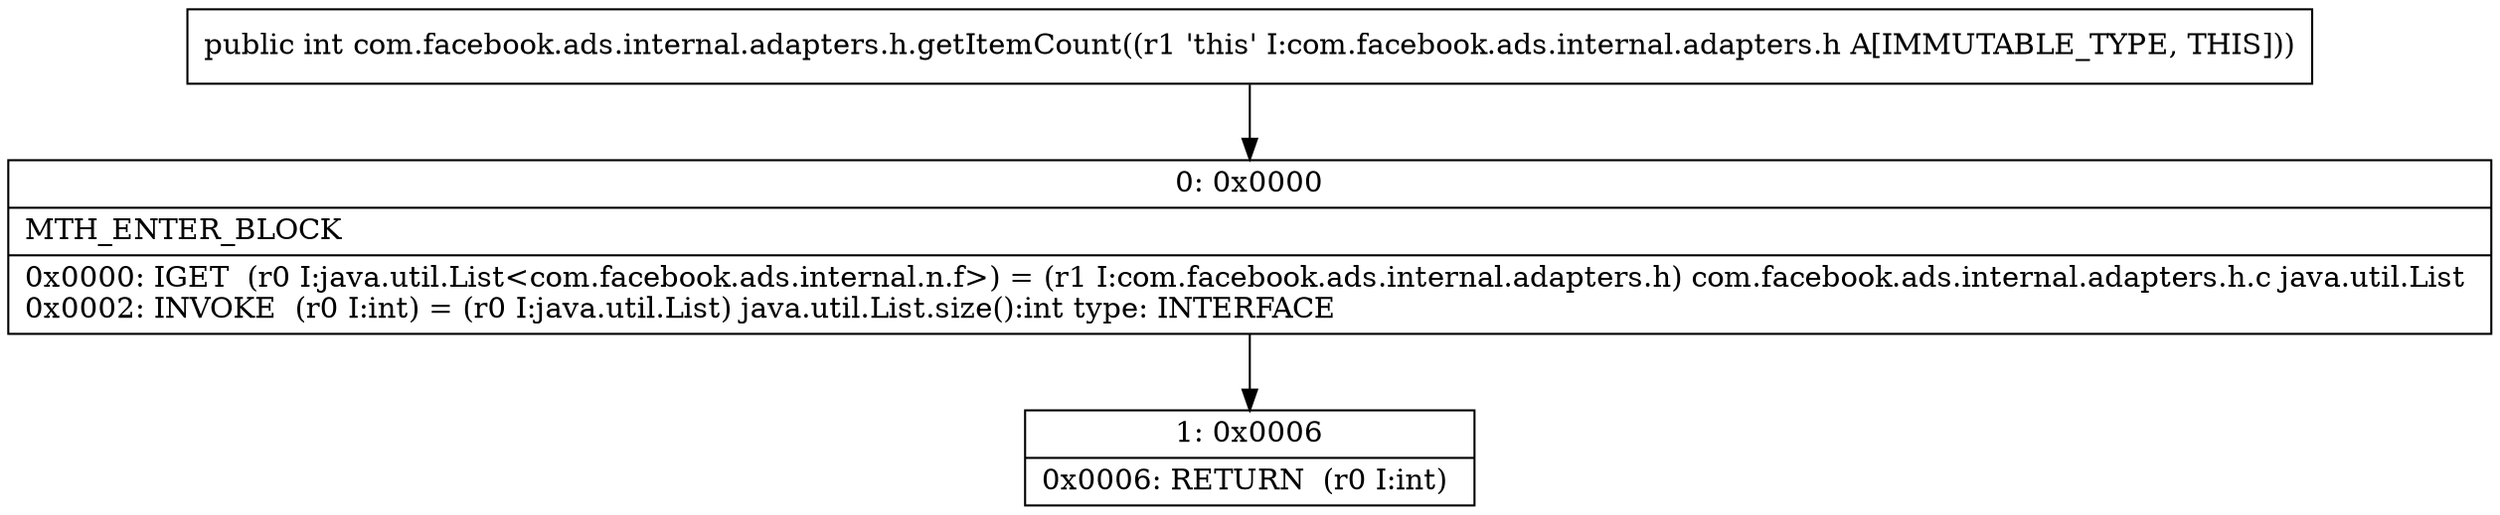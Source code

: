 digraph "CFG forcom.facebook.ads.internal.adapters.h.getItemCount()I" {
Node_0 [shape=record,label="{0\:\ 0x0000|MTH_ENTER_BLOCK\l|0x0000: IGET  (r0 I:java.util.List\<com.facebook.ads.internal.n.f\>) = (r1 I:com.facebook.ads.internal.adapters.h) com.facebook.ads.internal.adapters.h.c java.util.List \l0x0002: INVOKE  (r0 I:int) = (r0 I:java.util.List) java.util.List.size():int type: INTERFACE \l}"];
Node_1 [shape=record,label="{1\:\ 0x0006|0x0006: RETURN  (r0 I:int) \l}"];
MethodNode[shape=record,label="{public int com.facebook.ads.internal.adapters.h.getItemCount((r1 'this' I:com.facebook.ads.internal.adapters.h A[IMMUTABLE_TYPE, THIS])) }"];
MethodNode -> Node_0;
Node_0 -> Node_1;
}

